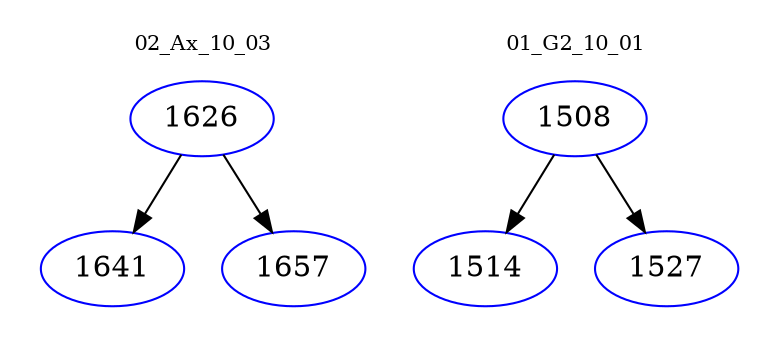 digraph{
subgraph cluster_0 {
color = white
label = "02_Ax_10_03";
fontsize=10;
T0_1626 [label="1626", color="blue"]
T0_1626 -> T0_1641 [color="black"]
T0_1641 [label="1641", color="blue"]
T0_1626 -> T0_1657 [color="black"]
T0_1657 [label="1657", color="blue"]
}
subgraph cluster_1 {
color = white
label = "01_G2_10_01";
fontsize=10;
T1_1508 [label="1508", color="blue"]
T1_1508 -> T1_1514 [color="black"]
T1_1514 [label="1514", color="blue"]
T1_1508 -> T1_1527 [color="black"]
T1_1527 [label="1527", color="blue"]
}
}
